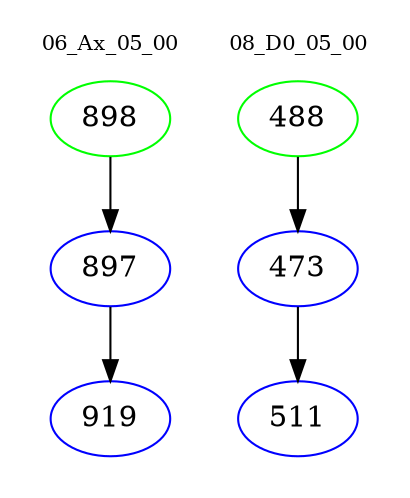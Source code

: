 digraph{
subgraph cluster_0 {
color = white
label = "06_Ax_05_00";
fontsize=10;
T0_898 [label="898", color="green"]
T0_898 -> T0_897 [color="black"]
T0_897 [label="897", color="blue"]
T0_897 -> T0_919 [color="black"]
T0_919 [label="919", color="blue"]
}
subgraph cluster_1 {
color = white
label = "08_D0_05_00";
fontsize=10;
T1_488 [label="488", color="green"]
T1_488 -> T1_473 [color="black"]
T1_473 [label="473", color="blue"]
T1_473 -> T1_511 [color="black"]
T1_511 [label="511", color="blue"]
}
}
